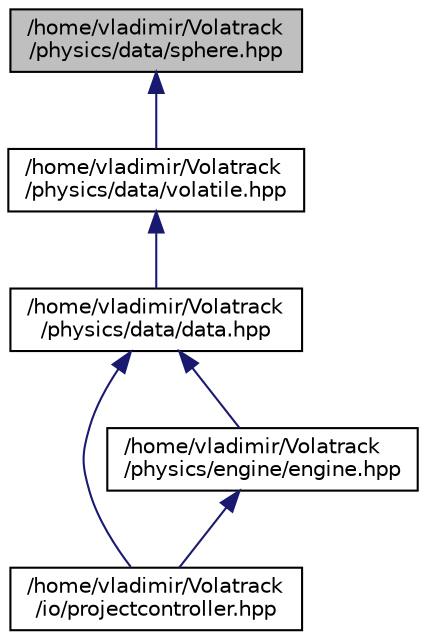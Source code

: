 digraph "/home/vladimir/Volatrack/physics/data/sphere.hpp"
{
 // LATEX_PDF_SIZE
  edge [fontname="Helvetica",fontsize="10",labelfontname="Helvetica",labelfontsize="10"];
  node [fontname="Helvetica",fontsize="10",shape=record];
  Node1 [label="/home/vladimir/Volatrack\l/physics/data/sphere.hpp",height=0.2,width=0.4,color="black", fillcolor="grey75", style="filled", fontcolor="black",tooltip=" "];
  Node1 -> Node2 [dir="back",color="midnightblue",fontsize="10",style="solid",fontname="Helvetica"];
  Node2 [label="/home/vladimir/Volatrack\l/physics/data/volatile.hpp",height=0.2,width=0.4,color="black", fillcolor="white", style="filled",URL="$volatile_8hpp.html",tooltip=" "];
  Node2 -> Node3 [dir="back",color="midnightblue",fontsize="10",style="solid",fontname="Helvetica"];
  Node3 [label="/home/vladimir/Volatrack\l/physics/data/data.hpp",height=0.2,width=0.4,color="black", fillcolor="white", style="filled",URL="$data_8hpp.html",tooltip=" "];
  Node3 -> Node4 [dir="back",color="midnightblue",fontsize="10",style="solid",fontname="Helvetica"];
  Node4 [label="/home/vladimir/Volatrack\l/io/projectcontroller.hpp",height=0.2,width=0.4,color="black", fillcolor="white", style="filled",URL="$projectcontroller_8hpp.html",tooltip=" "];
  Node3 -> Node5 [dir="back",color="midnightblue",fontsize="10",style="solid",fontname="Helvetica"];
  Node5 [label="/home/vladimir/Volatrack\l/physics/engine/engine.hpp",height=0.2,width=0.4,color="black", fillcolor="white", style="filled",URL="$engine_8hpp.html",tooltip=" "];
  Node5 -> Node4 [dir="back",color="midnightblue",fontsize="10",style="solid",fontname="Helvetica"];
}
